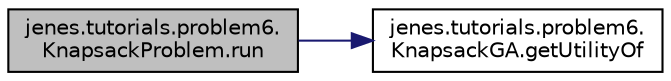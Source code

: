 digraph "jenes.tutorials.problem6.KnapsackProblem.run"
{
  edge [fontname="Helvetica",fontsize="10",labelfontname="Helvetica",labelfontsize="10"];
  node [fontname="Helvetica",fontsize="10",shape=record];
  rankdir="LR";
  Node1 [label="jenes.tutorials.problem6.\lKnapsackProblem.run",height=0.2,width=0.4,color="black", fillcolor="grey75", style="filled" fontcolor="black"];
  Node1 -> Node2 [color="midnightblue",fontsize="10",style="solid",fontname="Helvetica"];
  Node2 [label="jenes.tutorials.problem6.\lKnapsackGA.getUtilityOf",height=0.2,width=0.4,color="black", fillcolor="white", style="filled",URL="$classjenes_1_1tutorials_1_1problem6_1_1_knapsack_g_a.html#a77be24cd9e25a9306562826f56113641"];
}
